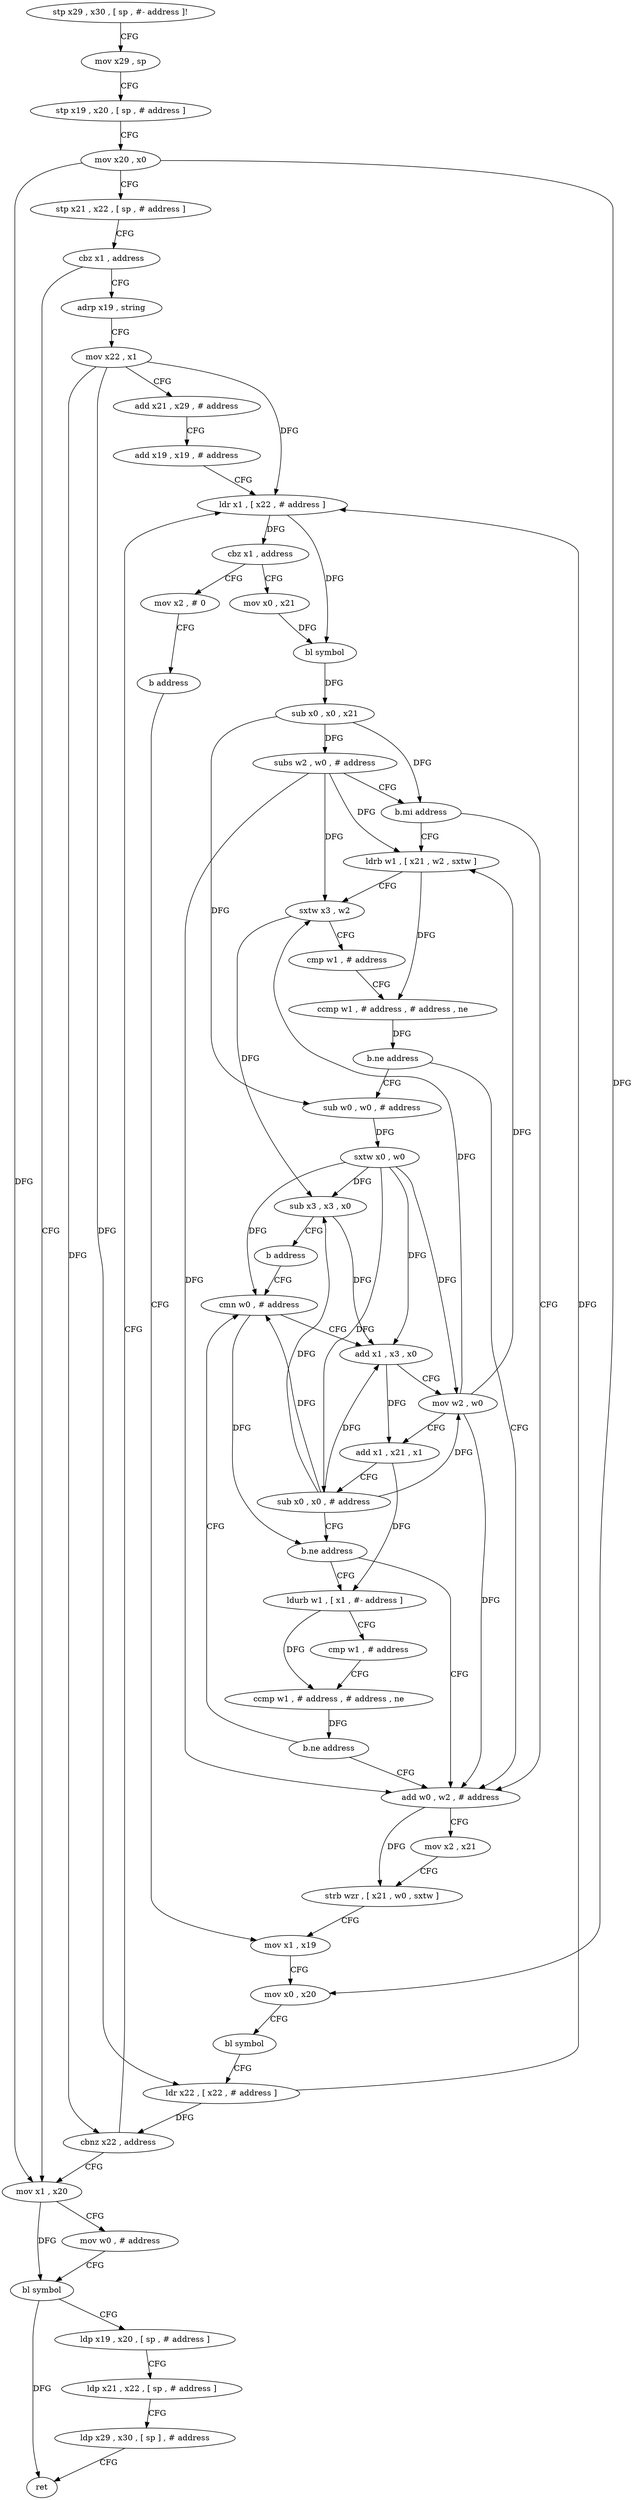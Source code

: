 digraph "func" {
"4218344" [label = "stp x29 , x30 , [ sp , #- address ]!" ]
"4218348" [label = "mov x29 , sp" ]
"4218352" [label = "stp x19 , x20 , [ sp , # address ]" ]
"4218356" [label = "mov x20 , x0" ]
"4218360" [label = "stp x21 , x22 , [ sp , # address ]" ]
"4218364" [label = "cbz x1 , address" ]
"4218520" [label = "mov x1 , x20" ]
"4218368" [label = "adrp x19 , string" ]
"4218524" [label = "mov w0 , # address" ]
"4218528" [label = "bl symbol" ]
"4218532" [label = "ldp x19 , x20 , [ sp , # address ]" ]
"4218536" [label = "ldp x21 , x22 , [ sp , # address ]" ]
"4218540" [label = "ldp x29 , x30 , [ sp ] , # address" ]
"4218544" [label = "ret" ]
"4218372" [label = "mov x22 , x1" ]
"4218376" [label = "add x21 , x29 , # address" ]
"4218380" [label = "add x19 , x19 , # address" ]
"4218384" [label = "ldr x1 , [ x22 , # address ]" ]
"4218548" [label = "mov x2 , # 0" ]
"4218552" [label = "b address" ]
"4218500" [label = "mov x1 , x19" ]
"4218392" [label = "mov x0 , x21" ]
"4218396" [label = "bl symbol" ]
"4218400" [label = "sub x0 , x0 , x21" ]
"4218404" [label = "subs w2 , w0 , # address" ]
"4218408" [label = "b.mi address" ]
"4218488" [label = "add w0 , w2 , # address" ]
"4218412" [label = "ldrb w1 , [ x21 , w2 , sxtw ]" ]
"4218504" [label = "mov x0 , x20" ]
"4218508" [label = "bl symbol" ]
"4218512" [label = "ldr x22 , [ x22 , # address ]" ]
"4218516" [label = "cbnz x22 , address" ]
"4218492" [label = "mov x2 , x21" ]
"4218496" [label = "strb wzr , [ x21 , w0 , sxtw ]" ]
"4218416" [label = "sxtw x3 , w2" ]
"4218420" [label = "cmp w1 , # address" ]
"4218424" [label = "ccmp w1 , # address , # address , ne" ]
"4218428" [label = "b.ne address" ]
"4218432" [label = "sub w0 , w0 , # address" ]
"4218388" [label = "cbz x1 , address" ]
"4218436" [label = "sxtw x0 , w0" ]
"4218440" [label = "sub x3 , x3 , x0" ]
"4218444" [label = "b address" ]
"4218464" [label = "cmn w0 , # address" ]
"4218468" [label = "add x1 , x3 , x0" ]
"4218472" [label = "mov w2 , w0" ]
"4218476" [label = "add x1 , x21 , x1" ]
"4218480" [label = "sub x0 , x0 , # address" ]
"4218484" [label = "b.ne address" ]
"4218448" [label = "ldurb w1 , [ x1 , #- address ]" ]
"4218452" [label = "cmp w1 , # address" ]
"4218456" [label = "ccmp w1 , # address , # address , ne" ]
"4218460" [label = "b.ne address" ]
"4218344" -> "4218348" [ label = "CFG" ]
"4218348" -> "4218352" [ label = "CFG" ]
"4218352" -> "4218356" [ label = "CFG" ]
"4218356" -> "4218360" [ label = "CFG" ]
"4218356" -> "4218520" [ label = "DFG" ]
"4218356" -> "4218504" [ label = "DFG" ]
"4218360" -> "4218364" [ label = "CFG" ]
"4218364" -> "4218520" [ label = "CFG" ]
"4218364" -> "4218368" [ label = "CFG" ]
"4218520" -> "4218524" [ label = "CFG" ]
"4218520" -> "4218528" [ label = "DFG" ]
"4218368" -> "4218372" [ label = "CFG" ]
"4218524" -> "4218528" [ label = "CFG" ]
"4218528" -> "4218532" [ label = "CFG" ]
"4218528" -> "4218544" [ label = "DFG" ]
"4218532" -> "4218536" [ label = "CFG" ]
"4218536" -> "4218540" [ label = "CFG" ]
"4218540" -> "4218544" [ label = "CFG" ]
"4218372" -> "4218376" [ label = "CFG" ]
"4218372" -> "4218384" [ label = "DFG" ]
"4218372" -> "4218512" [ label = "DFG" ]
"4218372" -> "4218516" [ label = "DFG" ]
"4218376" -> "4218380" [ label = "CFG" ]
"4218380" -> "4218384" [ label = "CFG" ]
"4218384" -> "4218388" [ label = "DFG" ]
"4218384" -> "4218396" [ label = "DFG" ]
"4218548" -> "4218552" [ label = "CFG" ]
"4218552" -> "4218500" [ label = "CFG" ]
"4218500" -> "4218504" [ label = "CFG" ]
"4218392" -> "4218396" [ label = "DFG" ]
"4218396" -> "4218400" [ label = "DFG" ]
"4218400" -> "4218404" [ label = "DFG" ]
"4218400" -> "4218408" [ label = "DFG" ]
"4218400" -> "4218432" [ label = "DFG" ]
"4218404" -> "4218408" [ label = "CFG" ]
"4218404" -> "4218488" [ label = "DFG" ]
"4218404" -> "4218412" [ label = "DFG" ]
"4218404" -> "4218416" [ label = "DFG" ]
"4218408" -> "4218488" [ label = "CFG" ]
"4218408" -> "4218412" [ label = "CFG" ]
"4218488" -> "4218492" [ label = "CFG" ]
"4218488" -> "4218496" [ label = "DFG" ]
"4218412" -> "4218416" [ label = "CFG" ]
"4218412" -> "4218424" [ label = "DFG" ]
"4218504" -> "4218508" [ label = "CFG" ]
"4218508" -> "4218512" [ label = "CFG" ]
"4218512" -> "4218516" [ label = "DFG" ]
"4218512" -> "4218384" [ label = "DFG" ]
"4218516" -> "4218384" [ label = "CFG" ]
"4218516" -> "4218520" [ label = "CFG" ]
"4218492" -> "4218496" [ label = "CFG" ]
"4218496" -> "4218500" [ label = "CFG" ]
"4218416" -> "4218420" [ label = "CFG" ]
"4218416" -> "4218440" [ label = "DFG" ]
"4218420" -> "4218424" [ label = "CFG" ]
"4218424" -> "4218428" [ label = "DFG" ]
"4218428" -> "4218488" [ label = "CFG" ]
"4218428" -> "4218432" [ label = "CFG" ]
"4218432" -> "4218436" [ label = "DFG" ]
"4218388" -> "4218548" [ label = "CFG" ]
"4218388" -> "4218392" [ label = "CFG" ]
"4218436" -> "4218440" [ label = "DFG" ]
"4218436" -> "4218464" [ label = "DFG" ]
"4218436" -> "4218468" [ label = "DFG" ]
"4218436" -> "4218472" [ label = "DFG" ]
"4218436" -> "4218480" [ label = "DFG" ]
"4218440" -> "4218444" [ label = "CFG" ]
"4218440" -> "4218468" [ label = "DFG" ]
"4218444" -> "4218464" [ label = "CFG" ]
"4218464" -> "4218468" [ label = "CFG" ]
"4218464" -> "4218484" [ label = "DFG" ]
"4218468" -> "4218472" [ label = "CFG" ]
"4218468" -> "4218476" [ label = "DFG" ]
"4218472" -> "4218476" [ label = "CFG" ]
"4218472" -> "4218488" [ label = "DFG" ]
"4218472" -> "4218412" [ label = "DFG" ]
"4218472" -> "4218416" [ label = "DFG" ]
"4218476" -> "4218480" [ label = "CFG" ]
"4218476" -> "4218448" [ label = "DFG" ]
"4218480" -> "4218484" [ label = "CFG" ]
"4218480" -> "4218440" [ label = "DFG" ]
"4218480" -> "4218464" [ label = "DFG" ]
"4218480" -> "4218468" [ label = "DFG" ]
"4218480" -> "4218472" [ label = "DFG" ]
"4218484" -> "4218448" [ label = "CFG" ]
"4218484" -> "4218488" [ label = "CFG" ]
"4218448" -> "4218452" [ label = "CFG" ]
"4218448" -> "4218456" [ label = "DFG" ]
"4218452" -> "4218456" [ label = "CFG" ]
"4218456" -> "4218460" [ label = "DFG" ]
"4218460" -> "4218488" [ label = "CFG" ]
"4218460" -> "4218464" [ label = "CFG" ]
}
